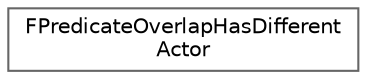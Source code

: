 digraph "Graphical Class Hierarchy"
{
 // INTERACTIVE_SVG=YES
 // LATEX_PDF_SIZE
  bgcolor="transparent";
  edge [fontname=Helvetica,fontsize=10,labelfontname=Helvetica,labelfontsize=10];
  node [fontname=Helvetica,fontsize=10,shape=box,height=0.2,width=0.4];
  rankdir="LR";
  Node0 [id="Node000000",label="FPredicateOverlapHasDifferent\lActor",height=0.2,width=0.4,color="grey40", fillcolor="white", style="filled",URL="$d2/dcb/structFPredicateOverlapHasDifferentActor.html",tooltip=" "];
}
